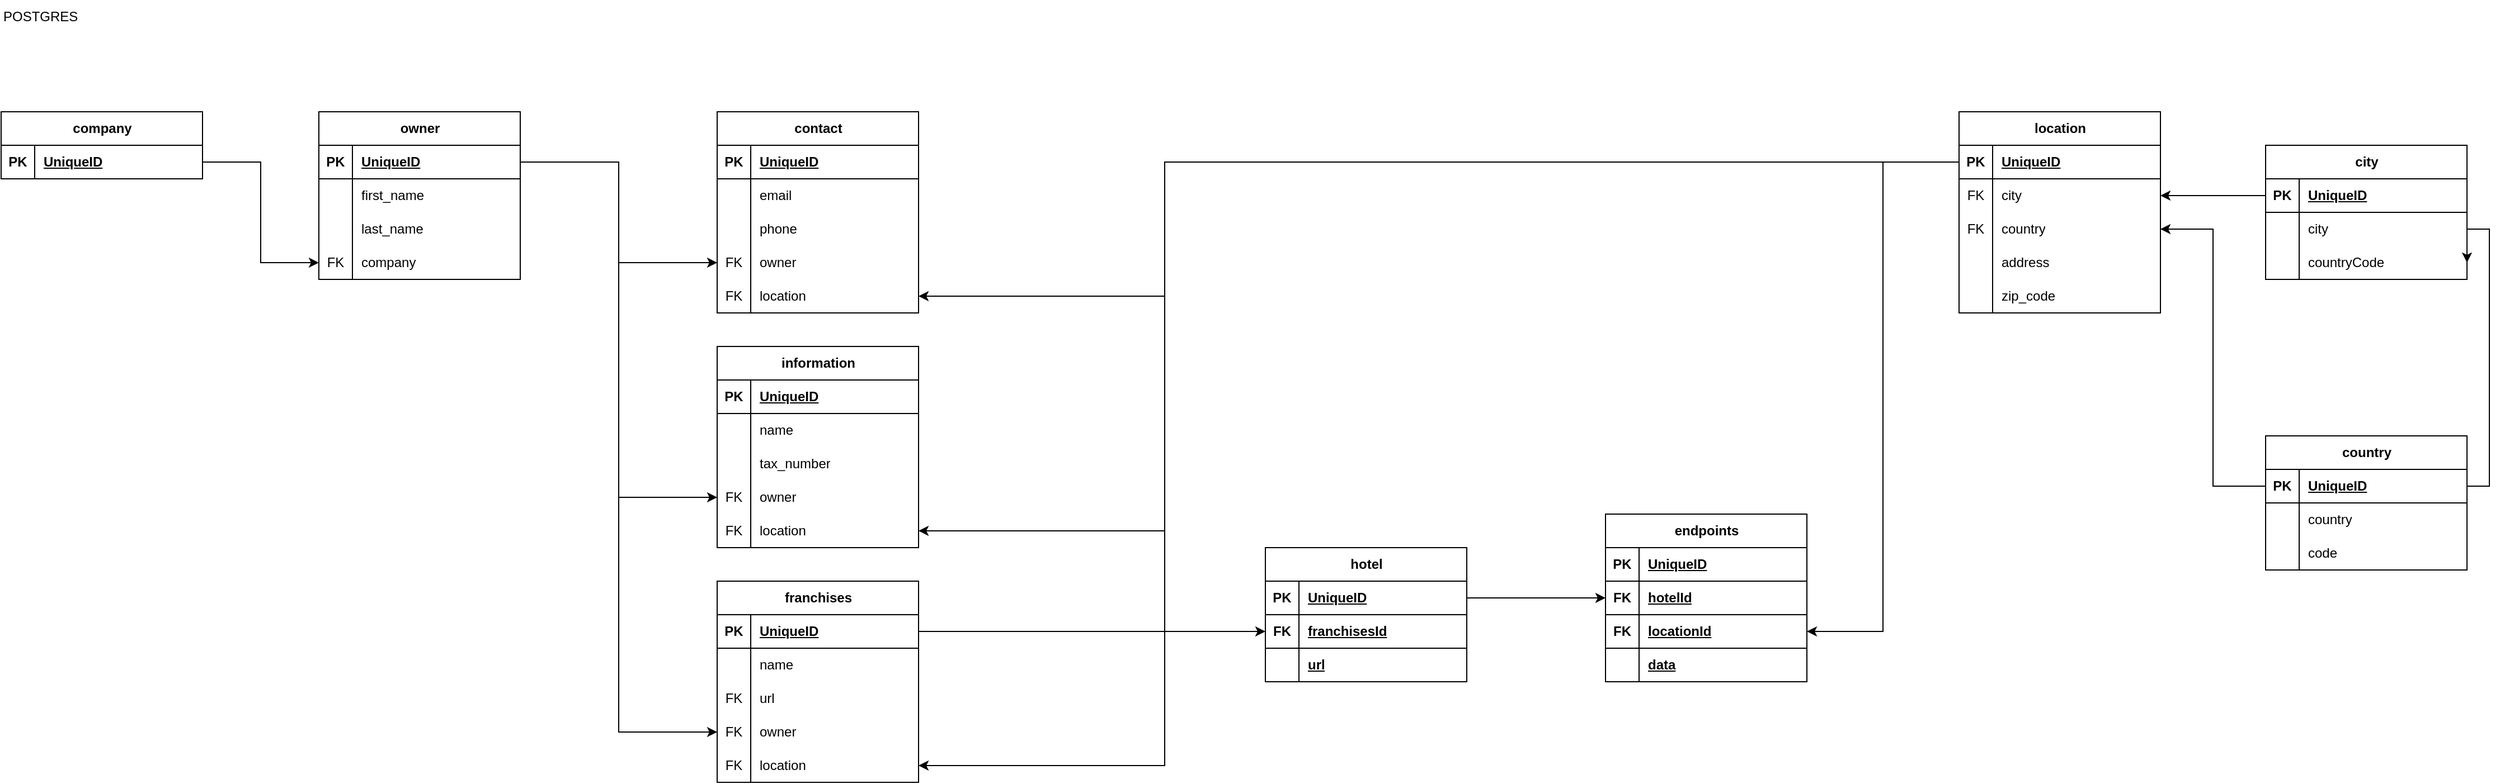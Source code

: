<mxfile version="23.1.4" type="device">
  <diagram name="Página-1" id="Lu6jiRVJrtc0rcwJWDIR">
    <mxGraphModel dx="1793" dy="2152" grid="1" gridSize="10" guides="1" tooltips="1" connect="1" arrows="1" fold="1" page="1" pageScale="1" pageWidth="827" pageHeight="1169" math="0" shadow="0">
      <root>
        <mxCell id="0" />
        <mxCell id="1" parent="0" />
        <mxCell id="Efpk-ryuuagRvLYs-nq7-1" value="POSTGRES" style="text;html=1;align=left;verticalAlign=middle;resizable=0;points=[];autosize=1;strokeColor=none;fillColor=none;" parent="1" vertex="1">
          <mxGeometry x="40" y="-120" width="90" height="30" as="geometry" />
        </mxCell>
        <mxCell id="Efpk-ryuuagRvLYs-nq7-3" value="company" style="shape=table;startSize=30;container=1;collapsible=1;childLayout=tableLayout;fixedRows=1;rowLines=0;fontStyle=1;align=center;resizeLast=1;html=1;" parent="1" vertex="1">
          <mxGeometry x="40" y="-20" width="180" height="60" as="geometry" />
        </mxCell>
        <mxCell id="Efpk-ryuuagRvLYs-nq7-4" value="" style="shape=tableRow;horizontal=0;startSize=0;swimlaneHead=0;swimlaneBody=0;fillColor=none;collapsible=0;dropTarget=0;points=[[0,0.5],[1,0.5]];portConstraint=eastwest;top=0;left=0;right=0;bottom=1;" parent="Efpk-ryuuagRvLYs-nq7-3" vertex="1">
          <mxGeometry y="30" width="180" height="30" as="geometry" />
        </mxCell>
        <mxCell id="Efpk-ryuuagRvLYs-nq7-5" value="PK" style="shape=partialRectangle;connectable=0;fillColor=none;top=0;left=0;bottom=0;right=0;fontStyle=1;overflow=hidden;whiteSpace=wrap;html=1;" parent="Efpk-ryuuagRvLYs-nq7-4" vertex="1">
          <mxGeometry width="30" height="30" as="geometry">
            <mxRectangle width="30" height="30" as="alternateBounds" />
          </mxGeometry>
        </mxCell>
        <mxCell id="Efpk-ryuuagRvLYs-nq7-6" value="UniqueID" style="shape=partialRectangle;connectable=0;fillColor=none;top=0;left=0;bottom=0;right=0;align=left;spacingLeft=6;fontStyle=5;overflow=hidden;whiteSpace=wrap;html=1;" parent="Efpk-ryuuagRvLYs-nq7-4" vertex="1">
          <mxGeometry x="30" width="150" height="30" as="geometry">
            <mxRectangle width="150" height="30" as="alternateBounds" />
          </mxGeometry>
        </mxCell>
        <mxCell id="Efpk-ryuuagRvLYs-nq7-16" value="owner" style="shape=table;startSize=30;container=1;collapsible=1;childLayout=tableLayout;fixedRows=1;rowLines=0;fontStyle=1;align=center;resizeLast=1;html=1;" parent="1" vertex="1">
          <mxGeometry x="324" y="-20" width="180" height="150" as="geometry" />
        </mxCell>
        <mxCell id="Efpk-ryuuagRvLYs-nq7-17" value="" style="shape=tableRow;horizontal=0;startSize=0;swimlaneHead=0;swimlaneBody=0;fillColor=none;collapsible=0;dropTarget=0;points=[[0,0.5],[1,0.5]];portConstraint=eastwest;top=0;left=0;right=0;bottom=1;" parent="Efpk-ryuuagRvLYs-nq7-16" vertex="1">
          <mxGeometry y="30" width="180" height="30" as="geometry" />
        </mxCell>
        <mxCell id="Efpk-ryuuagRvLYs-nq7-18" value="PK" style="shape=partialRectangle;connectable=0;fillColor=none;top=0;left=0;bottom=0;right=0;fontStyle=1;overflow=hidden;whiteSpace=wrap;html=1;" parent="Efpk-ryuuagRvLYs-nq7-17" vertex="1">
          <mxGeometry width="30" height="30" as="geometry">
            <mxRectangle width="30" height="30" as="alternateBounds" />
          </mxGeometry>
        </mxCell>
        <mxCell id="Efpk-ryuuagRvLYs-nq7-19" value="UniqueID" style="shape=partialRectangle;connectable=0;fillColor=none;top=0;left=0;bottom=0;right=0;align=left;spacingLeft=6;fontStyle=5;overflow=hidden;whiteSpace=wrap;html=1;" parent="Efpk-ryuuagRvLYs-nq7-17" vertex="1">
          <mxGeometry x="30" width="150" height="30" as="geometry">
            <mxRectangle width="150" height="30" as="alternateBounds" />
          </mxGeometry>
        </mxCell>
        <mxCell id="Efpk-ryuuagRvLYs-nq7-20" value="" style="shape=tableRow;horizontal=0;startSize=0;swimlaneHead=0;swimlaneBody=0;fillColor=none;collapsible=0;dropTarget=0;points=[[0,0.5],[1,0.5]];portConstraint=eastwest;top=0;left=0;right=0;bottom=0;" parent="Efpk-ryuuagRvLYs-nq7-16" vertex="1">
          <mxGeometry y="60" width="180" height="30" as="geometry" />
        </mxCell>
        <mxCell id="Efpk-ryuuagRvLYs-nq7-21" value="" style="shape=partialRectangle;connectable=0;fillColor=none;top=0;left=0;bottom=0;right=0;editable=1;overflow=hidden;whiteSpace=wrap;html=1;" parent="Efpk-ryuuagRvLYs-nq7-20" vertex="1">
          <mxGeometry width="30" height="30" as="geometry">
            <mxRectangle width="30" height="30" as="alternateBounds" />
          </mxGeometry>
        </mxCell>
        <mxCell id="Efpk-ryuuagRvLYs-nq7-22" value="first_name" style="shape=partialRectangle;connectable=0;fillColor=none;top=0;left=0;bottom=0;right=0;align=left;spacingLeft=6;overflow=hidden;whiteSpace=wrap;html=1;" parent="Efpk-ryuuagRvLYs-nq7-20" vertex="1">
          <mxGeometry x="30" width="150" height="30" as="geometry">
            <mxRectangle width="150" height="30" as="alternateBounds" />
          </mxGeometry>
        </mxCell>
        <mxCell id="Efpk-ryuuagRvLYs-nq7-23" style="shape=tableRow;horizontal=0;startSize=0;swimlaneHead=0;swimlaneBody=0;fillColor=none;collapsible=0;dropTarget=0;points=[[0,0.5],[1,0.5]];portConstraint=eastwest;top=0;left=0;right=0;bottom=0;" parent="Efpk-ryuuagRvLYs-nq7-16" vertex="1">
          <mxGeometry y="90" width="180" height="30" as="geometry" />
        </mxCell>
        <mxCell id="Efpk-ryuuagRvLYs-nq7-24" style="shape=partialRectangle;connectable=0;fillColor=none;top=0;left=0;bottom=0;right=0;editable=1;overflow=hidden;whiteSpace=wrap;html=1;" parent="Efpk-ryuuagRvLYs-nq7-23" vertex="1">
          <mxGeometry width="30" height="30" as="geometry">
            <mxRectangle width="30" height="30" as="alternateBounds" />
          </mxGeometry>
        </mxCell>
        <mxCell id="Efpk-ryuuagRvLYs-nq7-25" value="last_name" style="shape=partialRectangle;connectable=0;fillColor=none;top=0;left=0;bottom=0;right=0;align=left;spacingLeft=6;overflow=hidden;whiteSpace=wrap;html=1;" parent="Efpk-ryuuagRvLYs-nq7-23" vertex="1">
          <mxGeometry x="30" width="150" height="30" as="geometry">
            <mxRectangle width="150" height="30" as="alternateBounds" />
          </mxGeometry>
        </mxCell>
        <mxCell id="Efpk-ryuuagRvLYs-nq7-26" style="shape=tableRow;horizontal=0;startSize=0;swimlaneHead=0;swimlaneBody=0;fillColor=none;collapsible=0;dropTarget=0;points=[[0,0.5],[1,0.5]];portConstraint=eastwest;top=0;left=0;right=0;bottom=0;" parent="Efpk-ryuuagRvLYs-nq7-16" vertex="1">
          <mxGeometry y="120" width="180" height="30" as="geometry" />
        </mxCell>
        <mxCell id="Efpk-ryuuagRvLYs-nq7-27" value="FK" style="shape=partialRectangle;connectable=0;fillColor=none;top=0;left=0;bottom=0;right=0;editable=1;overflow=hidden;whiteSpace=wrap;html=1;" parent="Efpk-ryuuagRvLYs-nq7-26" vertex="1">
          <mxGeometry width="30" height="30" as="geometry">
            <mxRectangle width="30" height="30" as="alternateBounds" />
          </mxGeometry>
        </mxCell>
        <mxCell id="Efpk-ryuuagRvLYs-nq7-28" value="company" style="shape=partialRectangle;connectable=0;fillColor=none;top=0;left=0;bottom=0;right=0;align=left;spacingLeft=6;overflow=hidden;whiteSpace=wrap;html=1;" parent="Efpk-ryuuagRvLYs-nq7-26" vertex="1">
          <mxGeometry x="30" width="150" height="30" as="geometry">
            <mxRectangle width="150" height="30" as="alternateBounds" />
          </mxGeometry>
        </mxCell>
        <mxCell id="Efpk-ryuuagRvLYs-nq7-35" style="edgeStyle=orthogonalEdgeStyle;rounded=0;orthogonalLoop=1;jettySize=auto;html=1;" parent="1" source="Efpk-ryuuagRvLYs-nq7-4" target="Efpk-ryuuagRvLYs-nq7-26" edge="1">
          <mxGeometry relative="1" as="geometry" />
        </mxCell>
        <mxCell id="Efpk-ryuuagRvLYs-nq7-36" value="contact" style="shape=table;startSize=30;container=1;collapsible=1;childLayout=tableLayout;fixedRows=1;rowLines=0;fontStyle=1;align=center;resizeLast=1;html=1;" parent="1" vertex="1">
          <mxGeometry x="680" y="-20" width="180" height="180" as="geometry" />
        </mxCell>
        <mxCell id="Efpk-ryuuagRvLYs-nq7-37" value="" style="shape=tableRow;horizontal=0;startSize=0;swimlaneHead=0;swimlaneBody=0;fillColor=none;collapsible=0;dropTarget=0;points=[[0,0.5],[1,0.5]];portConstraint=eastwest;top=0;left=0;right=0;bottom=1;" parent="Efpk-ryuuagRvLYs-nq7-36" vertex="1">
          <mxGeometry y="30" width="180" height="30" as="geometry" />
        </mxCell>
        <mxCell id="Efpk-ryuuagRvLYs-nq7-38" value="PK" style="shape=partialRectangle;connectable=0;fillColor=none;top=0;left=0;bottom=0;right=0;fontStyle=1;overflow=hidden;whiteSpace=wrap;html=1;" parent="Efpk-ryuuagRvLYs-nq7-37" vertex="1">
          <mxGeometry width="30" height="30" as="geometry">
            <mxRectangle width="30" height="30" as="alternateBounds" />
          </mxGeometry>
        </mxCell>
        <mxCell id="Efpk-ryuuagRvLYs-nq7-39" value="UniqueID" style="shape=partialRectangle;connectable=0;fillColor=none;top=0;left=0;bottom=0;right=0;align=left;spacingLeft=6;fontStyle=5;overflow=hidden;whiteSpace=wrap;html=1;" parent="Efpk-ryuuagRvLYs-nq7-37" vertex="1">
          <mxGeometry x="30" width="150" height="30" as="geometry">
            <mxRectangle width="150" height="30" as="alternateBounds" />
          </mxGeometry>
        </mxCell>
        <mxCell id="Efpk-ryuuagRvLYs-nq7-40" value="" style="shape=tableRow;horizontal=0;startSize=0;swimlaneHead=0;swimlaneBody=0;fillColor=none;collapsible=0;dropTarget=0;points=[[0,0.5],[1,0.5]];portConstraint=eastwest;top=0;left=0;right=0;bottom=0;" parent="Efpk-ryuuagRvLYs-nq7-36" vertex="1">
          <mxGeometry y="60" width="180" height="30" as="geometry" />
        </mxCell>
        <mxCell id="Efpk-ryuuagRvLYs-nq7-41" value="" style="shape=partialRectangle;connectable=0;fillColor=none;top=0;left=0;bottom=0;right=0;editable=1;overflow=hidden;whiteSpace=wrap;html=1;" parent="Efpk-ryuuagRvLYs-nq7-40" vertex="1">
          <mxGeometry width="30" height="30" as="geometry">
            <mxRectangle width="30" height="30" as="alternateBounds" />
          </mxGeometry>
        </mxCell>
        <mxCell id="Efpk-ryuuagRvLYs-nq7-42" value="email" style="shape=partialRectangle;connectable=0;fillColor=none;top=0;left=0;bottom=0;right=0;align=left;spacingLeft=6;overflow=hidden;whiteSpace=wrap;html=1;" parent="Efpk-ryuuagRvLYs-nq7-40" vertex="1">
          <mxGeometry x="30" width="150" height="30" as="geometry">
            <mxRectangle width="150" height="30" as="alternateBounds" />
          </mxGeometry>
        </mxCell>
        <mxCell id="Efpk-ryuuagRvLYs-nq7-43" style="shape=tableRow;horizontal=0;startSize=0;swimlaneHead=0;swimlaneBody=0;fillColor=none;collapsible=0;dropTarget=0;points=[[0,0.5],[1,0.5]];portConstraint=eastwest;top=0;left=0;right=0;bottom=0;" parent="Efpk-ryuuagRvLYs-nq7-36" vertex="1">
          <mxGeometry y="90" width="180" height="30" as="geometry" />
        </mxCell>
        <mxCell id="Efpk-ryuuagRvLYs-nq7-44" style="shape=partialRectangle;connectable=0;fillColor=none;top=0;left=0;bottom=0;right=0;editable=1;overflow=hidden;whiteSpace=wrap;html=1;" parent="Efpk-ryuuagRvLYs-nq7-43" vertex="1">
          <mxGeometry width="30" height="30" as="geometry">
            <mxRectangle width="30" height="30" as="alternateBounds" />
          </mxGeometry>
        </mxCell>
        <mxCell id="Efpk-ryuuagRvLYs-nq7-45" value="phone" style="shape=partialRectangle;connectable=0;fillColor=none;top=0;left=0;bottom=0;right=0;align=left;spacingLeft=6;overflow=hidden;whiteSpace=wrap;html=1;" parent="Efpk-ryuuagRvLYs-nq7-43" vertex="1">
          <mxGeometry x="30" width="150" height="30" as="geometry">
            <mxRectangle width="150" height="30" as="alternateBounds" />
          </mxGeometry>
        </mxCell>
        <mxCell id="Efpk-ryuuagRvLYs-nq7-46" style="shape=tableRow;horizontal=0;startSize=0;swimlaneHead=0;swimlaneBody=0;fillColor=none;collapsible=0;dropTarget=0;points=[[0,0.5],[1,0.5]];portConstraint=eastwest;top=0;left=0;right=0;bottom=0;" parent="Efpk-ryuuagRvLYs-nq7-36" vertex="1">
          <mxGeometry y="120" width="180" height="30" as="geometry" />
        </mxCell>
        <mxCell id="Efpk-ryuuagRvLYs-nq7-47" value="FK" style="shape=partialRectangle;connectable=0;fillColor=none;top=0;left=0;bottom=0;right=0;editable=1;overflow=hidden;whiteSpace=wrap;html=1;" parent="Efpk-ryuuagRvLYs-nq7-46" vertex="1">
          <mxGeometry width="30" height="30" as="geometry">
            <mxRectangle width="30" height="30" as="alternateBounds" />
          </mxGeometry>
        </mxCell>
        <mxCell id="Efpk-ryuuagRvLYs-nq7-48" value="owner" style="shape=partialRectangle;connectable=0;fillColor=none;top=0;left=0;bottom=0;right=0;align=left;spacingLeft=6;overflow=hidden;whiteSpace=wrap;html=1;" parent="Efpk-ryuuagRvLYs-nq7-46" vertex="1">
          <mxGeometry x="30" width="150" height="30" as="geometry">
            <mxRectangle width="150" height="30" as="alternateBounds" />
          </mxGeometry>
        </mxCell>
        <mxCell id="Efpk-ryuuagRvLYs-nq7-83" style="shape=tableRow;horizontal=0;startSize=0;swimlaneHead=0;swimlaneBody=0;fillColor=none;collapsible=0;dropTarget=0;points=[[0,0.5],[1,0.5]];portConstraint=eastwest;top=0;left=0;right=0;bottom=0;" parent="Efpk-ryuuagRvLYs-nq7-36" vertex="1">
          <mxGeometry y="150" width="180" height="30" as="geometry" />
        </mxCell>
        <mxCell id="Efpk-ryuuagRvLYs-nq7-84" value="FK" style="shape=partialRectangle;connectable=0;fillColor=none;top=0;left=0;bottom=0;right=0;editable=1;overflow=hidden;whiteSpace=wrap;html=1;" parent="Efpk-ryuuagRvLYs-nq7-83" vertex="1">
          <mxGeometry width="30" height="30" as="geometry">
            <mxRectangle width="30" height="30" as="alternateBounds" />
          </mxGeometry>
        </mxCell>
        <mxCell id="Efpk-ryuuagRvLYs-nq7-85" value="location" style="shape=partialRectangle;connectable=0;fillColor=none;top=0;left=0;bottom=0;right=0;align=left;spacingLeft=6;overflow=hidden;whiteSpace=wrap;html=1;" parent="Efpk-ryuuagRvLYs-nq7-83" vertex="1">
          <mxGeometry x="30" width="150" height="30" as="geometry">
            <mxRectangle width="150" height="30" as="alternateBounds" />
          </mxGeometry>
        </mxCell>
        <mxCell id="Efpk-ryuuagRvLYs-nq7-50" value="location" style="shape=table;startSize=30;container=1;collapsible=1;childLayout=tableLayout;fixedRows=1;rowLines=0;fontStyle=1;align=center;resizeLast=1;html=1;" parent="1" vertex="1">
          <mxGeometry x="1790" y="-20" width="180" height="180" as="geometry" />
        </mxCell>
        <mxCell id="Efpk-ryuuagRvLYs-nq7-51" value="" style="shape=tableRow;horizontal=0;startSize=0;swimlaneHead=0;swimlaneBody=0;fillColor=none;collapsible=0;dropTarget=0;points=[[0,0.5],[1,0.5]];portConstraint=eastwest;top=0;left=0;right=0;bottom=1;" parent="Efpk-ryuuagRvLYs-nq7-50" vertex="1">
          <mxGeometry y="30" width="180" height="30" as="geometry" />
        </mxCell>
        <mxCell id="Efpk-ryuuagRvLYs-nq7-52" value="PK" style="shape=partialRectangle;connectable=0;fillColor=none;top=0;left=0;bottom=0;right=0;fontStyle=1;overflow=hidden;whiteSpace=wrap;html=1;" parent="Efpk-ryuuagRvLYs-nq7-51" vertex="1">
          <mxGeometry width="30" height="30" as="geometry">
            <mxRectangle width="30" height="30" as="alternateBounds" />
          </mxGeometry>
        </mxCell>
        <mxCell id="Efpk-ryuuagRvLYs-nq7-53" value="UniqueID" style="shape=partialRectangle;connectable=0;fillColor=none;top=0;left=0;bottom=0;right=0;align=left;spacingLeft=6;fontStyle=5;overflow=hidden;whiteSpace=wrap;html=1;" parent="Efpk-ryuuagRvLYs-nq7-51" vertex="1">
          <mxGeometry x="30" width="150" height="30" as="geometry">
            <mxRectangle width="150" height="30" as="alternateBounds" />
          </mxGeometry>
        </mxCell>
        <mxCell id="Efpk-ryuuagRvLYs-nq7-54" value="" style="shape=tableRow;horizontal=0;startSize=0;swimlaneHead=0;swimlaneBody=0;fillColor=none;collapsible=0;dropTarget=0;points=[[0,0.5],[1,0.5]];portConstraint=eastwest;top=0;left=0;right=0;bottom=0;" parent="Efpk-ryuuagRvLYs-nq7-50" vertex="1">
          <mxGeometry y="60" width="180" height="30" as="geometry" />
        </mxCell>
        <mxCell id="Efpk-ryuuagRvLYs-nq7-55" value="FK" style="shape=partialRectangle;connectable=0;fillColor=none;top=0;left=0;bottom=0;right=0;editable=1;overflow=hidden;whiteSpace=wrap;html=1;" parent="Efpk-ryuuagRvLYs-nq7-54" vertex="1">
          <mxGeometry width="30" height="30" as="geometry">
            <mxRectangle width="30" height="30" as="alternateBounds" />
          </mxGeometry>
        </mxCell>
        <mxCell id="Efpk-ryuuagRvLYs-nq7-56" value="city" style="shape=partialRectangle;connectable=0;fillColor=none;top=0;left=0;bottom=0;right=0;align=left;spacingLeft=6;overflow=hidden;whiteSpace=wrap;html=1;" parent="Efpk-ryuuagRvLYs-nq7-54" vertex="1">
          <mxGeometry x="30" width="150" height="30" as="geometry">
            <mxRectangle width="150" height="30" as="alternateBounds" />
          </mxGeometry>
        </mxCell>
        <mxCell id="Efpk-ryuuagRvLYs-nq7-57" style="shape=tableRow;horizontal=0;startSize=0;swimlaneHead=0;swimlaneBody=0;fillColor=none;collapsible=0;dropTarget=0;points=[[0,0.5],[1,0.5]];portConstraint=eastwest;top=0;left=0;right=0;bottom=0;" parent="Efpk-ryuuagRvLYs-nq7-50" vertex="1">
          <mxGeometry y="90" width="180" height="30" as="geometry" />
        </mxCell>
        <mxCell id="Efpk-ryuuagRvLYs-nq7-58" value="FK" style="shape=partialRectangle;connectable=0;fillColor=none;top=0;left=0;bottom=0;right=0;editable=1;overflow=hidden;whiteSpace=wrap;html=1;" parent="Efpk-ryuuagRvLYs-nq7-57" vertex="1">
          <mxGeometry width="30" height="30" as="geometry">
            <mxRectangle width="30" height="30" as="alternateBounds" />
          </mxGeometry>
        </mxCell>
        <mxCell id="Efpk-ryuuagRvLYs-nq7-59" value="country" style="shape=partialRectangle;connectable=0;fillColor=none;top=0;left=0;bottom=0;right=0;align=left;spacingLeft=6;overflow=hidden;whiteSpace=wrap;html=1;" parent="Efpk-ryuuagRvLYs-nq7-57" vertex="1">
          <mxGeometry x="30" width="150" height="30" as="geometry">
            <mxRectangle width="150" height="30" as="alternateBounds" />
          </mxGeometry>
        </mxCell>
        <mxCell id="Efpk-ryuuagRvLYs-nq7-60" style="shape=tableRow;horizontal=0;startSize=0;swimlaneHead=0;swimlaneBody=0;fillColor=none;collapsible=0;dropTarget=0;points=[[0,0.5],[1,0.5]];portConstraint=eastwest;top=0;left=0;right=0;bottom=0;" parent="Efpk-ryuuagRvLYs-nq7-50" vertex="1">
          <mxGeometry y="120" width="180" height="30" as="geometry" />
        </mxCell>
        <mxCell id="Efpk-ryuuagRvLYs-nq7-61" value="" style="shape=partialRectangle;connectable=0;fillColor=none;top=0;left=0;bottom=0;right=0;editable=1;overflow=hidden;whiteSpace=wrap;html=1;" parent="Efpk-ryuuagRvLYs-nq7-60" vertex="1">
          <mxGeometry width="30" height="30" as="geometry">
            <mxRectangle width="30" height="30" as="alternateBounds" />
          </mxGeometry>
        </mxCell>
        <mxCell id="Efpk-ryuuagRvLYs-nq7-62" value="address" style="shape=partialRectangle;connectable=0;fillColor=none;top=0;left=0;bottom=0;right=0;align=left;spacingLeft=6;overflow=hidden;whiteSpace=wrap;html=1;" parent="Efpk-ryuuagRvLYs-nq7-60" vertex="1">
          <mxGeometry x="30" width="150" height="30" as="geometry">
            <mxRectangle width="150" height="30" as="alternateBounds" />
          </mxGeometry>
        </mxCell>
        <mxCell id="Efpk-ryuuagRvLYs-nq7-63" style="shape=tableRow;horizontal=0;startSize=0;swimlaneHead=0;swimlaneBody=0;fillColor=none;collapsible=0;dropTarget=0;points=[[0,0.5],[1,0.5]];portConstraint=eastwest;top=0;left=0;right=0;bottom=0;" parent="Efpk-ryuuagRvLYs-nq7-50" vertex="1">
          <mxGeometry y="150" width="180" height="30" as="geometry" />
        </mxCell>
        <mxCell id="Efpk-ryuuagRvLYs-nq7-64" style="shape=partialRectangle;connectable=0;fillColor=none;top=0;left=0;bottom=0;right=0;editable=1;overflow=hidden;whiteSpace=wrap;html=1;" parent="Efpk-ryuuagRvLYs-nq7-63" vertex="1">
          <mxGeometry width="30" height="30" as="geometry">
            <mxRectangle width="30" height="30" as="alternateBounds" />
          </mxGeometry>
        </mxCell>
        <mxCell id="Efpk-ryuuagRvLYs-nq7-65" value="zip_code" style="shape=partialRectangle;connectable=0;fillColor=none;top=0;left=0;bottom=0;right=0;align=left;spacingLeft=6;overflow=hidden;whiteSpace=wrap;html=1;" parent="Efpk-ryuuagRvLYs-nq7-63" vertex="1">
          <mxGeometry x="30" width="150" height="30" as="geometry">
            <mxRectangle width="150" height="30" as="alternateBounds" />
          </mxGeometry>
        </mxCell>
        <mxCell id="Efpk-ryuuagRvLYs-nq7-70" value="information" style="shape=table;startSize=30;container=1;collapsible=1;childLayout=tableLayout;fixedRows=1;rowLines=0;fontStyle=1;align=center;resizeLast=1;html=1;" parent="1" vertex="1">
          <mxGeometry x="680" y="190" width="180" height="180" as="geometry" />
        </mxCell>
        <mxCell id="Efpk-ryuuagRvLYs-nq7-71" value="" style="shape=tableRow;horizontal=0;startSize=0;swimlaneHead=0;swimlaneBody=0;fillColor=none;collapsible=0;dropTarget=0;points=[[0,0.5],[1,0.5]];portConstraint=eastwest;top=0;left=0;right=0;bottom=1;" parent="Efpk-ryuuagRvLYs-nq7-70" vertex="1">
          <mxGeometry y="30" width="180" height="30" as="geometry" />
        </mxCell>
        <mxCell id="Efpk-ryuuagRvLYs-nq7-72" value="PK" style="shape=partialRectangle;connectable=0;fillColor=none;top=0;left=0;bottom=0;right=0;fontStyle=1;overflow=hidden;whiteSpace=wrap;html=1;" parent="Efpk-ryuuagRvLYs-nq7-71" vertex="1">
          <mxGeometry width="30" height="30" as="geometry">
            <mxRectangle width="30" height="30" as="alternateBounds" />
          </mxGeometry>
        </mxCell>
        <mxCell id="Efpk-ryuuagRvLYs-nq7-73" value="UniqueID" style="shape=partialRectangle;connectable=0;fillColor=none;top=0;left=0;bottom=0;right=0;align=left;spacingLeft=6;fontStyle=5;overflow=hidden;whiteSpace=wrap;html=1;" parent="Efpk-ryuuagRvLYs-nq7-71" vertex="1">
          <mxGeometry x="30" width="150" height="30" as="geometry">
            <mxRectangle width="150" height="30" as="alternateBounds" />
          </mxGeometry>
        </mxCell>
        <mxCell id="Efpk-ryuuagRvLYs-nq7-74" value="" style="shape=tableRow;horizontal=0;startSize=0;swimlaneHead=0;swimlaneBody=0;fillColor=none;collapsible=0;dropTarget=0;points=[[0,0.5],[1,0.5]];portConstraint=eastwest;top=0;left=0;right=0;bottom=0;" parent="Efpk-ryuuagRvLYs-nq7-70" vertex="1">
          <mxGeometry y="60" width="180" height="30" as="geometry" />
        </mxCell>
        <mxCell id="Efpk-ryuuagRvLYs-nq7-75" value="" style="shape=partialRectangle;connectable=0;fillColor=none;top=0;left=0;bottom=0;right=0;editable=1;overflow=hidden;whiteSpace=wrap;html=1;" parent="Efpk-ryuuagRvLYs-nq7-74" vertex="1">
          <mxGeometry width="30" height="30" as="geometry">
            <mxRectangle width="30" height="30" as="alternateBounds" />
          </mxGeometry>
        </mxCell>
        <mxCell id="Efpk-ryuuagRvLYs-nq7-76" value="name" style="shape=partialRectangle;connectable=0;fillColor=none;top=0;left=0;bottom=0;right=0;align=left;spacingLeft=6;overflow=hidden;whiteSpace=wrap;html=1;" parent="Efpk-ryuuagRvLYs-nq7-74" vertex="1">
          <mxGeometry x="30" width="150" height="30" as="geometry">
            <mxRectangle width="150" height="30" as="alternateBounds" />
          </mxGeometry>
        </mxCell>
        <mxCell id="Efpk-ryuuagRvLYs-nq7-77" style="shape=tableRow;horizontal=0;startSize=0;swimlaneHead=0;swimlaneBody=0;fillColor=none;collapsible=0;dropTarget=0;points=[[0,0.5],[1,0.5]];portConstraint=eastwest;top=0;left=0;right=0;bottom=0;" parent="Efpk-ryuuagRvLYs-nq7-70" vertex="1">
          <mxGeometry y="90" width="180" height="30" as="geometry" />
        </mxCell>
        <mxCell id="Efpk-ryuuagRvLYs-nq7-78" style="shape=partialRectangle;connectable=0;fillColor=none;top=0;left=0;bottom=0;right=0;editable=1;overflow=hidden;whiteSpace=wrap;html=1;" parent="Efpk-ryuuagRvLYs-nq7-77" vertex="1">
          <mxGeometry width="30" height="30" as="geometry">
            <mxRectangle width="30" height="30" as="alternateBounds" />
          </mxGeometry>
        </mxCell>
        <mxCell id="Efpk-ryuuagRvLYs-nq7-79" value="tax_number" style="shape=partialRectangle;connectable=0;fillColor=none;top=0;left=0;bottom=0;right=0;align=left;spacingLeft=6;overflow=hidden;whiteSpace=wrap;html=1;" parent="Efpk-ryuuagRvLYs-nq7-77" vertex="1">
          <mxGeometry x="30" width="150" height="30" as="geometry">
            <mxRectangle width="150" height="30" as="alternateBounds" />
          </mxGeometry>
        </mxCell>
        <mxCell id="Efpk-ryuuagRvLYs-nq7-80" style="shape=tableRow;horizontal=0;startSize=0;swimlaneHead=0;swimlaneBody=0;fillColor=none;collapsible=0;dropTarget=0;points=[[0,0.5],[1,0.5]];portConstraint=eastwest;top=0;left=0;right=0;bottom=0;" parent="Efpk-ryuuagRvLYs-nq7-70" vertex="1">
          <mxGeometry y="120" width="180" height="30" as="geometry" />
        </mxCell>
        <mxCell id="Efpk-ryuuagRvLYs-nq7-81" value="FK" style="shape=partialRectangle;connectable=0;fillColor=none;top=0;left=0;bottom=0;right=0;editable=1;overflow=hidden;whiteSpace=wrap;html=1;" parent="Efpk-ryuuagRvLYs-nq7-80" vertex="1">
          <mxGeometry width="30" height="30" as="geometry">
            <mxRectangle width="30" height="30" as="alternateBounds" />
          </mxGeometry>
        </mxCell>
        <mxCell id="Efpk-ryuuagRvLYs-nq7-82" value="owner" style="shape=partialRectangle;connectable=0;fillColor=none;top=0;left=0;bottom=0;right=0;align=left;spacingLeft=6;overflow=hidden;whiteSpace=wrap;html=1;" parent="Efpk-ryuuagRvLYs-nq7-80" vertex="1">
          <mxGeometry x="30" width="150" height="30" as="geometry">
            <mxRectangle width="150" height="30" as="alternateBounds" />
          </mxGeometry>
        </mxCell>
        <mxCell id="Efpk-ryuuagRvLYs-nq7-87" style="shape=tableRow;horizontal=0;startSize=0;swimlaneHead=0;swimlaneBody=0;fillColor=none;collapsible=0;dropTarget=0;points=[[0,0.5],[1,0.5]];portConstraint=eastwest;top=0;left=0;right=0;bottom=0;" parent="Efpk-ryuuagRvLYs-nq7-70" vertex="1">
          <mxGeometry y="150" width="180" height="30" as="geometry" />
        </mxCell>
        <mxCell id="Efpk-ryuuagRvLYs-nq7-88" value="FK" style="shape=partialRectangle;connectable=0;fillColor=none;top=0;left=0;bottom=0;right=0;editable=1;overflow=hidden;whiteSpace=wrap;html=1;" parent="Efpk-ryuuagRvLYs-nq7-87" vertex="1">
          <mxGeometry width="30" height="30" as="geometry">
            <mxRectangle width="30" height="30" as="alternateBounds" />
          </mxGeometry>
        </mxCell>
        <mxCell id="Efpk-ryuuagRvLYs-nq7-89" value="location" style="shape=partialRectangle;connectable=0;fillColor=none;top=0;left=0;bottom=0;right=0;align=left;spacingLeft=6;overflow=hidden;whiteSpace=wrap;html=1;" parent="Efpk-ryuuagRvLYs-nq7-87" vertex="1">
          <mxGeometry x="30" width="150" height="30" as="geometry">
            <mxRectangle width="150" height="30" as="alternateBounds" />
          </mxGeometry>
        </mxCell>
        <mxCell id="Efpk-ryuuagRvLYs-nq7-117" value="franchises" style="shape=table;startSize=30;container=1;collapsible=1;childLayout=tableLayout;fixedRows=1;rowLines=0;fontStyle=1;align=center;resizeLast=1;html=1;" parent="1" vertex="1">
          <mxGeometry x="680" y="400" width="180" height="180" as="geometry" />
        </mxCell>
        <mxCell id="Efpk-ryuuagRvLYs-nq7-118" value="" style="shape=tableRow;horizontal=0;startSize=0;swimlaneHead=0;swimlaneBody=0;fillColor=none;collapsible=0;dropTarget=0;points=[[0,0.5],[1,0.5]];portConstraint=eastwest;top=0;left=0;right=0;bottom=1;" parent="Efpk-ryuuagRvLYs-nq7-117" vertex="1">
          <mxGeometry y="30" width="180" height="30" as="geometry" />
        </mxCell>
        <mxCell id="Efpk-ryuuagRvLYs-nq7-119" value="PK" style="shape=partialRectangle;connectable=0;fillColor=none;top=0;left=0;bottom=0;right=0;fontStyle=1;overflow=hidden;whiteSpace=wrap;html=1;" parent="Efpk-ryuuagRvLYs-nq7-118" vertex="1">
          <mxGeometry width="30" height="30" as="geometry">
            <mxRectangle width="30" height="30" as="alternateBounds" />
          </mxGeometry>
        </mxCell>
        <mxCell id="Efpk-ryuuagRvLYs-nq7-120" value="UniqueID" style="shape=partialRectangle;connectable=0;fillColor=none;top=0;left=0;bottom=0;right=0;align=left;spacingLeft=6;fontStyle=5;overflow=hidden;whiteSpace=wrap;html=1;" parent="Efpk-ryuuagRvLYs-nq7-118" vertex="1">
          <mxGeometry x="30" width="150" height="30" as="geometry">
            <mxRectangle width="150" height="30" as="alternateBounds" />
          </mxGeometry>
        </mxCell>
        <mxCell id="Efpk-ryuuagRvLYs-nq7-121" value="" style="shape=tableRow;horizontal=0;startSize=0;swimlaneHead=0;swimlaneBody=0;fillColor=none;collapsible=0;dropTarget=0;points=[[0,0.5],[1,0.5]];portConstraint=eastwest;top=0;left=0;right=0;bottom=0;" parent="Efpk-ryuuagRvLYs-nq7-117" vertex="1">
          <mxGeometry y="60" width="180" height="30" as="geometry" />
        </mxCell>
        <mxCell id="Efpk-ryuuagRvLYs-nq7-122" value="" style="shape=partialRectangle;connectable=0;fillColor=none;top=0;left=0;bottom=0;right=0;editable=1;overflow=hidden;whiteSpace=wrap;html=1;" parent="Efpk-ryuuagRvLYs-nq7-121" vertex="1">
          <mxGeometry width="30" height="30" as="geometry">
            <mxRectangle width="30" height="30" as="alternateBounds" />
          </mxGeometry>
        </mxCell>
        <mxCell id="Efpk-ryuuagRvLYs-nq7-123" value="name" style="shape=partialRectangle;connectable=0;fillColor=none;top=0;left=0;bottom=0;right=0;align=left;spacingLeft=6;overflow=hidden;whiteSpace=wrap;html=1;" parent="Efpk-ryuuagRvLYs-nq7-121" vertex="1">
          <mxGeometry x="30" width="150" height="30" as="geometry">
            <mxRectangle width="150" height="30" as="alternateBounds" />
          </mxGeometry>
        </mxCell>
        <mxCell id="Efpk-ryuuagRvLYs-nq7-124" style="shape=tableRow;horizontal=0;startSize=0;swimlaneHead=0;swimlaneBody=0;fillColor=none;collapsible=0;dropTarget=0;points=[[0,0.5],[1,0.5]];portConstraint=eastwest;top=0;left=0;right=0;bottom=0;" parent="Efpk-ryuuagRvLYs-nq7-117" vertex="1">
          <mxGeometry y="90" width="180" height="30" as="geometry" />
        </mxCell>
        <mxCell id="Efpk-ryuuagRvLYs-nq7-125" value="FK" style="shape=partialRectangle;connectable=0;fillColor=none;top=0;left=0;bottom=0;right=0;editable=1;overflow=hidden;whiteSpace=wrap;html=1;" parent="Efpk-ryuuagRvLYs-nq7-124" vertex="1">
          <mxGeometry width="30" height="30" as="geometry">
            <mxRectangle width="30" height="30" as="alternateBounds" />
          </mxGeometry>
        </mxCell>
        <mxCell id="Efpk-ryuuagRvLYs-nq7-126" value="url" style="shape=partialRectangle;connectable=0;fillColor=none;top=0;left=0;bottom=0;right=0;align=left;spacingLeft=6;overflow=hidden;whiteSpace=wrap;html=1;" parent="Efpk-ryuuagRvLYs-nq7-124" vertex="1">
          <mxGeometry x="30" width="150" height="30" as="geometry">
            <mxRectangle width="150" height="30" as="alternateBounds" />
          </mxGeometry>
        </mxCell>
        <mxCell id="Efpk-ryuuagRvLYs-nq7-133" style="shape=tableRow;horizontal=0;startSize=0;swimlaneHead=0;swimlaneBody=0;fillColor=none;collapsible=0;dropTarget=0;points=[[0,0.5],[1,0.5]];portConstraint=eastwest;top=0;left=0;right=0;bottom=0;" parent="Efpk-ryuuagRvLYs-nq7-117" vertex="1">
          <mxGeometry y="120" width="180" height="30" as="geometry" />
        </mxCell>
        <mxCell id="Efpk-ryuuagRvLYs-nq7-134" value="FK" style="shape=partialRectangle;connectable=0;fillColor=none;top=0;left=0;bottom=0;right=0;editable=1;overflow=hidden;whiteSpace=wrap;html=1;" parent="Efpk-ryuuagRvLYs-nq7-133" vertex="1">
          <mxGeometry width="30" height="30" as="geometry">
            <mxRectangle width="30" height="30" as="alternateBounds" />
          </mxGeometry>
        </mxCell>
        <mxCell id="Efpk-ryuuagRvLYs-nq7-135" value="owner" style="shape=partialRectangle;connectable=0;fillColor=none;top=0;left=0;bottom=0;right=0;align=left;spacingLeft=6;overflow=hidden;whiteSpace=wrap;html=1;" parent="Efpk-ryuuagRvLYs-nq7-133" vertex="1">
          <mxGeometry x="30" width="150" height="30" as="geometry">
            <mxRectangle width="150" height="30" as="alternateBounds" />
          </mxGeometry>
        </mxCell>
        <mxCell id="Efpk-ryuuagRvLYs-nq7-127" style="shape=tableRow;horizontal=0;startSize=0;swimlaneHead=0;swimlaneBody=0;fillColor=none;collapsible=0;dropTarget=0;points=[[0,0.5],[1,0.5]];portConstraint=eastwest;top=0;left=0;right=0;bottom=0;" parent="Efpk-ryuuagRvLYs-nq7-117" vertex="1">
          <mxGeometry y="150" width="180" height="30" as="geometry" />
        </mxCell>
        <mxCell id="Efpk-ryuuagRvLYs-nq7-128" value="FK" style="shape=partialRectangle;connectable=0;fillColor=none;top=0;left=0;bottom=0;right=0;editable=1;overflow=hidden;whiteSpace=wrap;html=1;" parent="Efpk-ryuuagRvLYs-nq7-127" vertex="1">
          <mxGeometry width="30" height="30" as="geometry">
            <mxRectangle width="30" height="30" as="alternateBounds" />
          </mxGeometry>
        </mxCell>
        <mxCell id="Efpk-ryuuagRvLYs-nq7-129" value="location" style="shape=partialRectangle;connectable=0;fillColor=none;top=0;left=0;bottom=0;right=0;align=left;spacingLeft=6;overflow=hidden;whiteSpace=wrap;html=1;" parent="Efpk-ryuuagRvLYs-nq7-127" vertex="1">
          <mxGeometry x="30" width="150" height="30" as="geometry">
            <mxRectangle width="150" height="30" as="alternateBounds" />
          </mxGeometry>
        </mxCell>
        <mxCell id="Efpk-ryuuagRvLYs-nq7-136" style="edgeStyle=orthogonalEdgeStyle;rounded=0;orthogonalLoop=1;jettySize=auto;html=1;" parent="1" source="Efpk-ryuuagRvLYs-nq7-17" target="Efpk-ryuuagRvLYs-nq7-46" edge="1">
          <mxGeometry relative="1" as="geometry" />
        </mxCell>
        <mxCell id="Efpk-ryuuagRvLYs-nq7-137" style="edgeStyle=orthogonalEdgeStyle;rounded=0;orthogonalLoop=1;jettySize=auto;html=1;" parent="1" source="Efpk-ryuuagRvLYs-nq7-17" target="Efpk-ryuuagRvLYs-nq7-80" edge="1">
          <mxGeometry relative="1" as="geometry" />
        </mxCell>
        <mxCell id="Efpk-ryuuagRvLYs-nq7-138" style="edgeStyle=orthogonalEdgeStyle;rounded=0;orthogonalLoop=1;jettySize=auto;html=1;" parent="1" source="Efpk-ryuuagRvLYs-nq7-17" target="Efpk-ryuuagRvLYs-nq7-133" edge="1">
          <mxGeometry relative="1" as="geometry" />
        </mxCell>
        <mxCell id="Efpk-ryuuagRvLYs-nq7-142" style="edgeStyle=orthogonalEdgeStyle;rounded=0;orthogonalLoop=1;jettySize=auto;html=1;" parent="1" source="Efpk-ryuuagRvLYs-nq7-51" target="Efpk-ryuuagRvLYs-nq7-83" edge="1">
          <mxGeometry relative="1" as="geometry">
            <Array as="points">
              <mxPoint x="1080" y="25" />
              <mxPoint x="1080" y="145" />
            </Array>
          </mxGeometry>
        </mxCell>
        <mxCell id="Efpk-ryuuagRvLYs-nq7-143" style="edgeStyle=orthogonalEdgeStyle;rounded=0;orthogonalLoop=1;jettySize=auto;html=1;" parent="1" source="Efpk-ryuuagRvLYs-nq7-51" target="Efpk-ryuuagRvLYs-nq7-87" edge="1">
          <mxGeometry relative="1" as="geometry">
            <Array as="points">
              <mxPoint x="1080" y="25" />
              <mxPoint x="1080" y="355" />
            </Array>
          </mxGeometry>
        </mxCell>
        <mxCell id="Efpk-ryuuagRvLYs-nq7-144" style="edgeStyle=orthogonalEdgeStyle;rounded=0;orthogonalLoop=1;jettySize=auto;html=1;" parent="1" source="Efpk-ryuuagRvLYs-nq7-51" target="Efpk-ryuuagRvLYs-nq7-127" edge="1">
          <mxGeometry relative="1" as="geometry">
            <Array as="points">
              <mxPoint x="1080" y="25" />
              <mxPoint x="1080" y="565" />
            </Array>
          </mxGeometry>
        </mxCell>
        <mxCell id="Efpk-ryuuagRvLYs-nq7-145" value="city" style="shape=table;startSize=30;container=1;collapsible=1;childLayout=tableLayout;fixedRows=1;rowLines=0;fontStyle=1;align=center;resizeLast=1;html=1;" parent="1" vertex="1">
          <mxGeometry x="2064" y="10" width="180" height="120" as="geometry" />
        </mxCell>
        <mxCell id="Efpk-ryuuagRvLYs-nq7-146" value="" style="shape=tableRow;horizontal=0;startSize=0;swimlaneHead=0;swimlaneBody=0;fillColor=none;collapsible=0;dropTarget=0;points=[[0,0.5],[1,0.5]];portConstraint=eastwest;top=0;left=0;right=0;bottom=1;" parent="Efpk-ryuuagRvLYs-nq7-145" vertex="1">
          <mxGeometry y="30" width="180" height="30" as="geometry" />
        </mxCell>
        <mxCell id="Efpk-ryuuagRvLYs-nq7-147" value="PK" style="shape=partialRectangle;connectable=0;fillColor=none;top=0;left=0;bottom=0;right=0;fontStyle=1;overflow=hidden;whiteSpace=wrap;html=1;" parent="Efpk-ryuuagRvLYs-nq7-146" vertex="1">
          <mxGeometry width="30" height="30" as="geometry">
            <mxRectangle width="30" height="30" as="alternateBounds" />
          </mxGeometry>
        </mxCell>
        <mxCell id="Efpk-ryuuagRvLYs-nq7-148" value="UniqueID" style="shape=partialRectangle;connectable=0;fillColor=none;top=0;left=0;bottom=0;right=0;align=left;spacingLeft=6;fontStyle=5;overflow=hidden;whiteSpace=wrap;html=1;" parent="Efpk-ryuuagRvLYs-nq7-146" vertex="1">
          <mxGeometry x="30" width="150" height="30" as="geometry">
            <mxRectangle width="150" height="30" as="alternateBounds" />
          </mxGeometry>
        </mxCell>
        <mxCell id="Efpk-ryuuagRvLYs-nq7-149" value="" style="shape=tableRow;horizontal=0;startSize=0;swimlaneHead=0;swimlaneBody=0;fillColor=none;collapsible=0;dropTarget=0;points=[[0,0.5],[1,0.5]];portConstraint=eastwest;top=0;left=0;right=0;bottom=0;" parent="Efpk-ryuuagRvLYs-nq7-145" vertex="1">
          <mxGeometry y="60" width="180" height="30" as="geometry" />
        </mxCell>
        <mxCell id="Efpk-ryuuagRvLYs-nq7-150" value="" style="shape=partialRectangle;connectable=0;fillColor=none;top=0;left=0;bottom=0;right=0;editable=1;overflow=hidden;whiteSpace=wrap;html=1;" parent="Efpk-ryuuagRvLYs-nq7-149" vertex="1">
          <mxGeometry width="30" height="30" as="geometry">
            <mxRectangle width="30" height="30" as="alternateBounds" />
          </mxGeometry>
        </mxCell>
        <mxCell id="Efpk-ryuuagRvLYs-nq7-151" value="city" style="shape=partialRectangle;connectable=0;fillColor=none;top=0;left=0;bottom=0;right=0;align=left;spacingLeft=6;overflow=hidden;whiteSpace=wrap;html=1;" parent="Efpk-ryuuagRvLYs-nq7-149" vertex="1">
          <mxGeometry x="30" width="150" height="30" as="geometry">
            <mxRectangle width="150" height="30" as="alternateBounds" />
          </mxGeometry>
        </mxCell>
        <mxCell id="z2Um-j-L-QcODdpeTp04-5" style="shape=tableRow;horizontal=0;startSize=0;swimlaneHead=0;swimlaneBody=0;fillColor=none;collapsible=0;dropTarget=0;points=[[0,0.5],[1,0.5]];portConstraint=eastwest;top=0;left=0;right=0;bottom=0;" parent="Efpk-ryuuagRvLYs-nq7-145" vertex="1">
          <mxGeometry y="90" width="180" height="30" as="geometry" />
        </mxCell>
        <mxCell id="z2Um-j-L-QcODdpeTp04-6" style="shape=partialRectangle;connectable=0;fillColor=none;top=0;left=0;bottom=0;right=0;editable=1;overflow=hidden;whiteSpace=wrap;html=1;" parent="z2Um-j-L-QcODdpeTp04-5" vertex="1">
          <mxGeometry width="30" height="30" as="geometry">
            <mxRectangle width="30" height="30" as="alternateBounds" />
          </mxGeometry>
        </mxCell>
        <mxCell id="z2Um-j-L-QcODdpeTp04-7" value="countryCode" style="shape=partialRectangle;connectable=0;fillColor=none;top=0;left=0;bottom=0;right=0;align=left;spacingLeft=6;overflow=hidden;whiteSpace=wrap;html=1;" parent="z2Um-j-L-QcODdpeTp04-5" vertex="1">
          <mxGeometry x="30" width="150" height="30" as="geometry">
            <mxRectangle width="150" height="30" as="alternateBounds" />
          </mxGeometry>
        </mxCell>
        <mxCell id="Efpk-ryuuagRvLYs-nq7-161" value="country" style="shape=table;startSize=30;container=1;collapsible=1;childLayout=tableLayout;fixedRows=1;rowLines=0;fontStyle=1;align=center;resizeLast=1;html=1;" parent="1" vertex="1">
          <mxGeometry x="2064" y="270" width="180" height="120" as="geometry" />
        </mxCell>
        <mxCell id="Efpk-ryuuagRvLYs-nq7-162" value="" style="shape=tableRow;horizontal=0;startSize=0;swimlaneHead=0;swimlaneBody=0;fillColor=none;collapsible=0;dropTarget=0;points=[[0,0.5],[1,0.5]];portConstraint=eastwest;top=0;left=0;right=0;bottom=1;" parent="Efpk-ryuuagRvLYs-nq7-161" vertex="1">
          <mxGeometry y="30" width="180" height="30" as="geometry" />
        </mxCell>
        <mxCell id="Efpk-ryuuagRvLYs-nq7-163" value="PK" style="shape=partialRectangle;connectable=0;fillColor=none;top=0;left=0;bottom=0;right=0;fontStyle=1;overflow=hidden;whiteSpace=wrap;html=1;" parent="Efpk-ryuuagRvLYs-nq7-162" vertex="1">
          <mxGeometry width="30" height="30" as="geometry">
            <mxRectangle width="30" height="30" as="alternateBounds" />
          </mxGeometry>
        </mxCell>
        <mxCell id="Efpk-ryuuagRvLYs-nq7-164" value="UniqueID" style="shape=partialRectangle;connectable=0;fillColor=none;top=0;left=0;bottom=0;right=0;align=left;spacingLeft=6;fontStyle=5;overflow=hidden;whiteSpace=wrap;html=1;" parent="Efpk-ryuuagRvLYs-nq7-162" vertex="1">
          <mxGeometry x="30" width="150" height="30" as="geometry">
            <mxRectangle width="150" height="30" as="alternateBounds" />
          </mxGeometry>
        </mxCell>
        <mxCell id="Efpk-ryuuagRvLYs-nq7-165" value="" style="shape=tableRow;horizontal=0;startSize=0;swimlaneHead=0;swimlaneBody=0;fillColor=none;collapsible=0;dropTarget=0;points=[[0,0.5],[1,0.5]];portConstraint=eastwest;top=0;left=0;right=0;bottom=0;" parent="Efpk-ryuuagRvLYs-nq7-161" vertex="1">
          <mxGeometry y="60" width="180" height="30" as="geometry" />
        </mxCell>
        <mxCell id="Efpk-ryuuagRvLYs-nq7-166" value="" style="shape=partialRectangle;connectable=0;fillColor=none;top=0;left=0;bottom=0;right=0;editable=1;overflow=hidden;whiteSpace=wrap;html=1;" parent="Efpk-ryuuagRvLYs-nq7-165" vertex="1">
          <mxGeometry width="30" height="30" as="geometry">
            <mxRectangle width="30" height="30" as="alternateBounds" />
          </mxGeometry>
        </mxCell>
        <mxCell id="Efpk-ryuuagRvLYs-nq7-167" value="country" style="shape=partialRectangle;connectable=0;fillColor=none;top=0;left=0;bottom=0;right=0;align=left;spacingLeft=6;overflow=hidden;whiteSpace=wrap;html=1;" parent="Efpk-ryuuagRvLYs-nq7-165" vertex="1">
          <mxGeometry x="30" width="150" height="30" as="geometry">
            <mxRectangle width="150" height="30" as="alternateBounds" />
          </mxGeometry>
        </mxCell>
        <mxCell id="Efpk-ryuuagRvLYs-nq7-168" style="shape=tableRow;horizontal=0;startSize=0;swimlaneHead=0;swimlaneBody=0;fillColor=none;collapsible=0;dropTarget=0;points=[[0,0.5],[1,0.5]];portConstraint=eastwest;top=0;left=0;right=0;bottom=0;" parent="Efpk-ryuuagRvLYs-nq7-161" vertex="1">
          <mxGeometry y="90" width="180" height="30" as="geometry" />
        </mxCell>
        <mxCell id="Efpk-ryuuagRvLYs-nq7-169" style="shape=partialRectangle;connectable=0;fillColor=none;top=0;left=0;bottom=0;right=0;editable=1;overflow=hidden;whiteSpace=wrap;html=1;" parent="Efpk-ryuuagRvLYs-nq7-168" vertex="1">
          <mxGeometry width="30" height="30" as="geometry">
            <mxRectangle width="30" height="30" as="alternateBounds" />
          </mxGeometry>
        </mxCell>
        <mxCell id="Efpk-ryuuagRvLYs-nq7-170" value="code" style="shape=partialRectangle;connectable=0;fillColor=none;top=0;left=0;bottom=0;right=0;align=left;spacingLeft=6;overflow=hidden;whiteSpace=wrap;html=1;" parent="Efpk-ryuuagRvLYs-nq7-168" vertex="1">
          <mxGeometry x="30" width="150" height="30" as="geometry">
            <mxRectangle width="150" height="30" as="alternateBounds" />
          </mxGeometry>
        </mxCell>
        <mxCell id="Efpk-ryuuagRvLYs-nq7-171" style="edgeStyle=orthogonalEdgeStyle;rounded=0;orthogonalLoop=1;jettySize=auto;html=1;" parent="1" source="Efpk-ryuuagRvLYs-nq7-146" target="Efpk-ryuuagRvLYs-nq7-54" edge="1">
          <mxGeometry relative="1" as="geometry" />
        </mxCell>
        <mxCell id="Efpk-ryuuagRvLYs-nq7-172" style="edgeStyle=orthogonalEdgeStyle;rounded=0;orthogonalLoop=1;jettySize=auto;html=1;" parent="1" source="Efpk-ryuuagRvLYs-nq7-162" target="Efpk-ryuuagRvLYs-nq7-57" edge="1">
          <mxGeometry relative="1" as="geometry" />
        </mxCell>
        <mxCell id="z2Um-j-L-QcODdpeTp04-9" style="edgeStyle=orthogonalEdgeStyle;rounded=0;orthogonalLoop=1;jettySize=auto;html=1;entryX=1;entryY=0.5;entryDx=0;entryDy=0;" parent="1" source="Efpk-ryuuagRvLYs-nq7-162" target="z2Um-j-L-QcODdpeTp04-5" edge="1">
          <mxGeometry relative="1" as="geometry">
            <Array as="points">
              <mxPoint x="2264" y="315" />
              <mxPoint x="2264" y="85" />
            </Array>
          </mxGeometry>
        </mxCell>
        <mxCell id="z2Um-j-L-QcODdpeTp04-10" value="hotel" style="shape=table;startSize=30;container=1;collapsible=1;childLayout=tableLayout;fixedRows=1;rowLines=0;fontStyle=1;align=center;resizeLast=1;html=1;" parent="1" vertex="1">
          <mxGeometry x="1170" y="370" width="180" height="120" as="geometry" />
        </mxCell>
        <mxCell id="z2Um-j-L-QcODdpeTp04-11" value="" style="shape=tableRow;horizontal=0;startSize=0;swimlaneHead=0;swimlaneBody=0;fillColor=none;collapsible=0;dropTarget=0;points=[[0,0.5],[1,0.5]];portConstraint=eastwest;top=0;left=0;right=0;bottom=1;" parent="z2Um-j-L-QcODdpeTp04-10" vertex="1">
          <mxGeometry y="30" width="180" height="30" as="geometry" />
        </mxCell>
        <mxCell id="z2Um-j-L-QcODdpeTp04-12" value="PK" style="shape=partialRectangle;connectable=0;fillColor=none;top=0;left=0;bottom=0;right=0;fontStyle=1;overflow=hidden;whiteSpace=wrap;html=1;" parent="z2Um-j-L-QcODdpeTp04-11" vertex="1">
          <mxGeometry width="30" height="30" as="geometry">
            <mxRectangle width="30" height="30" as="alternateBounds" />
          </mxGeometry>
        </mxCell>
        <mxCell id="z2Um-j-L-QcODdpeTp04-13" value="UniqueID" style="shape=partialRectangle;connectable=0;fillColor=none;top=0;left=0;bottom=0;right=0;align=left;spacingLeft=6;fontStyle=5;overflow=hidden;whiteSpace=wrap;html=1;" parent="z2Um-j-L-QcODdpeTp04-11" vertex="1">
          <mxGeometry x="30" width="150" height="30" as="geometry">
            <mxRectangle width="150" height="30" as="alternateBounds" />
          </mxGeometry>
        </mxCell>
        <mxCell id="meP2M7Ria-g_WRKnP0Ar-13" style="shape=tableRow;horizontal=0;startSize=0;swimlaneHead=0;swimlaneBody=0;fillColor=none;collapsible=0;dropTarget=0;points=[[0,0.5],[1,0.5]];portConstraint=eastwest;top=0;left=0;right=0;bottom=1;" vertex="1" parent="z2Um-j-L-QcODdpeTp04-10">
          <mxGeometry y="60" width="180" height="30" as="geometry" />
        </mxCell>
        <mxCell id="meP2M7Ria-g_WRKnP0Ar-14" value="FK" style="shape=partialRectangle;connectable=0;fillColor=none;top=0;left=0;bottom=0;right=0;fontStyle=1;overflow=hidden;whiteSpace=wrap;html=1;" vertex="1" parent="meP2M7Ria-g_WRKnP0Ar-13">
          <mxGeometry width="30" height="30" as="geometry">
            <mxRectangle width="30" height="30" as="alternateBounds" />
          </mxGeometry>
        </mxCell>
        <mxCell id="meP2M7Ria-g_WRKnP0Ar-15" value="franchisesId" style="shape=partialRectangle;connectable=0;fillColor=none;top=0;left=0;bottom=0;right=0;align=left;spacingLeft=6;fontStyle=5;overflow=hidden;whiteSpace=wrap;html=1;" vertex="1" parent="meP2M7Ria-g_WRKnP0Ar-13">
          <mxGeometry x="30" width="150" height="30" as="geometry">
            <mxRectangle width="150" height="30" as="alternateBounds" />
          </mxGeometry>
        </mxCell>
        <mxCell id="meP2M7Ria-g_WRKnP0Ar-71" style="shape=tableRow;horizontal=0;startSize=0;swimlaneHead=0;swimlaneBody=0;fillColor=none;collapsible=0;dropTarget=0;points=[[0,0.5],[1,0.5]];portConstraint=eastwest;top=0;left=0;right=0;bottom=1;" vertex="1" parent="z2Um-j-L-QcODdpeTp04-10">
          <mxGeometry y="90" width="180" height="30" as="geometry" />
        </mxCell>
        <mxCell id="meP2M7Ria-g_WRKnP0Ar-72" style="shape=partialRectangle;connectable=0;fillColor=none;top=0;left=0;bottom=0;right=0;fontStyle=1;overflow=hidden;whiteSpace=wrap;html=1;" vertex="1" parent="meP2M7Ria-g_WRKnP0Ar-71">
          <mxGeometry width="30" height="30" as="geometry">
            <mxRectangle width="30" height="30" as="alternateBounds" />
          </mxGeometry>
        </mxCell>
        <mxCell id="meP2M7Ria-g_WRKnP0Ar-73" value="url" style="shape=partialRectangle;connectable=0;fillColor=none;top=0;left=0;bottom=0;right=0;align=left;spacingLeft=6;fontStyle=5;overflow=hidden;whiteSpace=wrap;html=1;" vertex="1" parent="meP2M7Ria-g_WRKnP0Ar-71">
          <mxGeometry x="30" width="150" height="30" as="geometry">
            <mxRectangle width="150" height="30" as="alternateBounds" />
          </mxGeometry>
        </mxCell>
        <mxCell id="meP2M7Ria-g_WRKnP0Ar-17" value="endpoints" style="shape=table;startSize=30;container=1;collapsible=1;childLayout=tableLayout;fixedRows=1;rowLines=0;fontStyle=1;align=center;resizeLast=1;html=1;" vertex="1" parent="1">
          <mxGeometry x="1474" y="340" width="180" height="150" as="geometry" />
        </mxCell>
        <mxCell id="meP2M7Ria-g_WRKnP0Ar-18" value="" style="shape=tableRow;horizontal=0;startSize=0;swimlaneHead=0;swimlaneBody=0;fillColor=none;collapsible=0;dropTarget=0;points=[[0,0.5],[1,0.5]];portConstraint=eastwest;top=0;left=0;right=0;bottom=1;" vertex="1" parent="meP2M7Ria-g_WRKnP0Ar-17">
          <mxGeometry y="30" width="180" height="30" as="geometry" />
        </mxCell>
        <mxCell id="meP2M7Ria-g_WRKnP0Ar-19" value="PK" style="shape=partialRectangle;connectable=0;fillColor=none;top=0;left=0;bottom=0;right=0;fontStyle=1;overflow=hidden;whiteSpace=wrap;html=1;" vertex="1" parent="meP2M7Ria-g_WRKnP0Ar-18">
          <mxGeometry width="30" height="30" as="geometry">
            <mxRectangle width="30" height="30" as="alternateBounds" />
          </mxGeometry>
        </mxCell>
        <mxCell id="meP2M7Ria-g_WRKnP0Ar-20" value="UniqueID" style="shape=partialRectangle;connectable=0;fillColor=none;top=0;left=0;bottom=0;right=0;align=left;spacingLeft=6;fontStyle=5;overflow=hidden;whiteSpace=wrap;html=1;" vertex="1" parent="meP2M7Ria-g_WRKnP0Ar-18">
          <mxGeometry x="30" width="150" height="30" as="geometry">
            <mxRectangle width="150" height="30" as="alternateBounds" />
          </mxGeometry>
        </mxCell>
        <mxCell id="meP2M7Ria-g_WRKnP0Ar-24" style="shape=tableRow;horizontal=0;startSize=0;swimlaneHead=0;swimlaneBody=0;fillColor=none;collapsible=0;dropTarget=0;points=[[0,0.5],[1,0.5]];portConstraint=eastwest;top=0;left=0;right=0;bottom=1;" vertex="1" parent="meP2M7Ria-g_WRKnP0Ar-17">
          <mxGeometry y="60" width="180" height="30" as="geometry" />
        </mxCell>
        <mxCell id="meP2M7Ria-g_WRKnP0Ar-25" value="FK" style="shape=partialRectangle;connectable=0;fillColor=none;top=0;left=0;bottom=0;right=0;fontStyle=1;overflow=hidden;whiteSpace=wrap;html=1;" vertex="1" parent="meP2M7Ria-g_WRKnP0Ar-24">
          <mxGeometry width="30" height="30" as="geometry">
            <mxRectangle width="30" height="30" as="alternateBounds" />
          </mxGeometry>
        </mxCell>
        <mxCell id="meP2M7Ria-g_WRKnP0Ar-26" value="hotelId" style="shape=partialRectangle;connectable=0;fillColor=none;top=0;left=0;bottom=0;right=0;align=left;spacingLeft=6;fontStyle=5;overflow=hidden;whiteSpace=wrap;html=1;" vertex="1" parent="meP2M7Ria-g_WRKnP0Ar-24">
          <mxGeometry x="30" width="150" height="30" as="geometry">
            <mxRectangle width="150" height="30" as="alternateBounds" />
          </mxGeometry>
        </mxCell>
        <mxCell id="meP2M7Ria-g_WRKnP0Ar-55" style="shape=tableRow;horizontal=0;startSize=0;swimlaneHead=0;swimlaneBody=0;fillColor=none;collapsible=0;dropTarget=0;points=[[0,0.5],[1,0.5]];portConstraint=eastwest;top=0;left=0;right=0;bottom=1;" vertex="1" parent="meP2M7Ria-g_WRKnP0Ar-17">
          <mxGeometry y="90" width="180" height="30" as="geometry" />
        </mxCell>
        <mxCell id="meP2M7Ria-g_WRKnP0Ar-56" value="FK" style="shape=partialRectangle;connectable=0;fillColor=none;top=0;left=0;bottom=0;right=0;fontStyle=1;overflow=hidden;whiteSpace=wrap;html=1;" vertex="1" parent="meP2M7Ria-g_WRKnP0Ar-55">
          <mxGeometry width="30" height="30" as="geometry">
            <mxRectangle width="30" height="30" as="alternateBounds" />
          </mxGeometry>
        </mxCell>
        <mxCell id="meP2M7Ria-g_WRKnP0Ar-57" value="locationId" style="shape=partialRectangle;connectable=0;fillColor=none;top=0;left=0;bottom=0;right=0;align=left;spacingLeft=6;fontStyle=5;overflow=hidden;whiteSpace=wrap;html=1;" vertex="1" parent="meP2M7Ria-g_WRKnP0Ar-55">
          <mxGeometry x="30" width="150" height="30" as="geometry">
            <mxRectangle width="150" height="30" as="alternateBounds" />
          </mxGeometry>
        </mxCell>
        <mxCell id="meP2M7Ria-g_WRKnP0Ar-60" style="shape=tableRow;horizontal=0;startSize=0;swimlaneHead=0;swimlaneBody=0;fillColor=none;collapsible=0;dropTarget=0;points=[[0,0.5],[1,0.5]];portConstraint=eastwest;top=0;left=0;right=0;bottom=1;" vertex="1" parent="meP2M7Ria-g_WRKnP0Ar-17">
          <mxGeometry y="120" width="180" height="30" as="geometry" />
        </mxCell>
        <mxCell id="meP2M7Ria-g_WRKnP0Ar-61" style="shape=partialRectangle;connectable=0;fillColor=none;top=0;left=0;bottom=0;right=0;fontStyle=1;overflow=hidden;whiteSpace=wrap;html=1;" vertex="1" parent="meP2M7Ria-g_WRKnP0Ar-60">
          <mxGeometry width="30" height="30" as="geometry">
            <mxRectangle width="30" height="30" as="alternateBounds" />
          </mxGeometry>
        </mxCell>
        <mxCell id="meP2M7Ria-g_WRKnP0Ar-62" value="data" style="shape=partialRectangle;connectable=0;fillColor=none;top=0;left=0;bottom=0;right=0;align=left;spacingLeft=6;fontStyle=5;overflow=hidden;whiteSpace=wrap;html=1;" vertex="1" parent="meP2M7Ria-g_WRKnP0Ar-60">
          <mxGeometry x="30" width="150" height="30" as="geometry">
            <mxRectangle width="150" height="30" as="alternateBounds" />
          </mxGeometry>
        </mxCell>
        <mxCell id="meP2M7Ria-g_WRKnP0Ar-58" style="edgeStyle=orthogonalEdgeStyle;rounded=0;orthogonalLoop=1;jettySize=auto;html=1;" edge="1" parent="1" source="z2Um-j-L-QcODdpeTp04-11" target="meP2M7Ria-g_WRKnP0Ar-24">
          <mxGeometry relative="1" as="geometry" />
        </mxCell>
        <mxCell id="meP2M7Ria-g_WRKnP0Ar-69" style="edgeStyle=orthogonalEdgeStyle;rounded=0;orthogonalLoop=1;jettySize=auto;html=1;" edge="1" parent="1" source="Efpk-ryuuagRvLYs-nq7-51" target="meP2M7Ria-g_WRKnP0Ar-55">
          <mxGeometry relative="1" as="geometry" />
        </mxCell>
        <mxCell id="meP2M7Ria-g_WRKnP0Ar-70" style="edgeStyle=orthogonalEdgeStyle;rounded=0;orthogonalLoop=1;jettySize=auto;html=1;" edge="1" parent="1" source="Efpk-ryuuagRvLYs-nq7-118" target="meP2M7Ria-g_WRKnP0Ar-13">
          <mxGeometry relative="1" as="geometry" />
        </mxCell>
      </root>
    </mxGraphModel>
  </diagram>
</mxfile>

